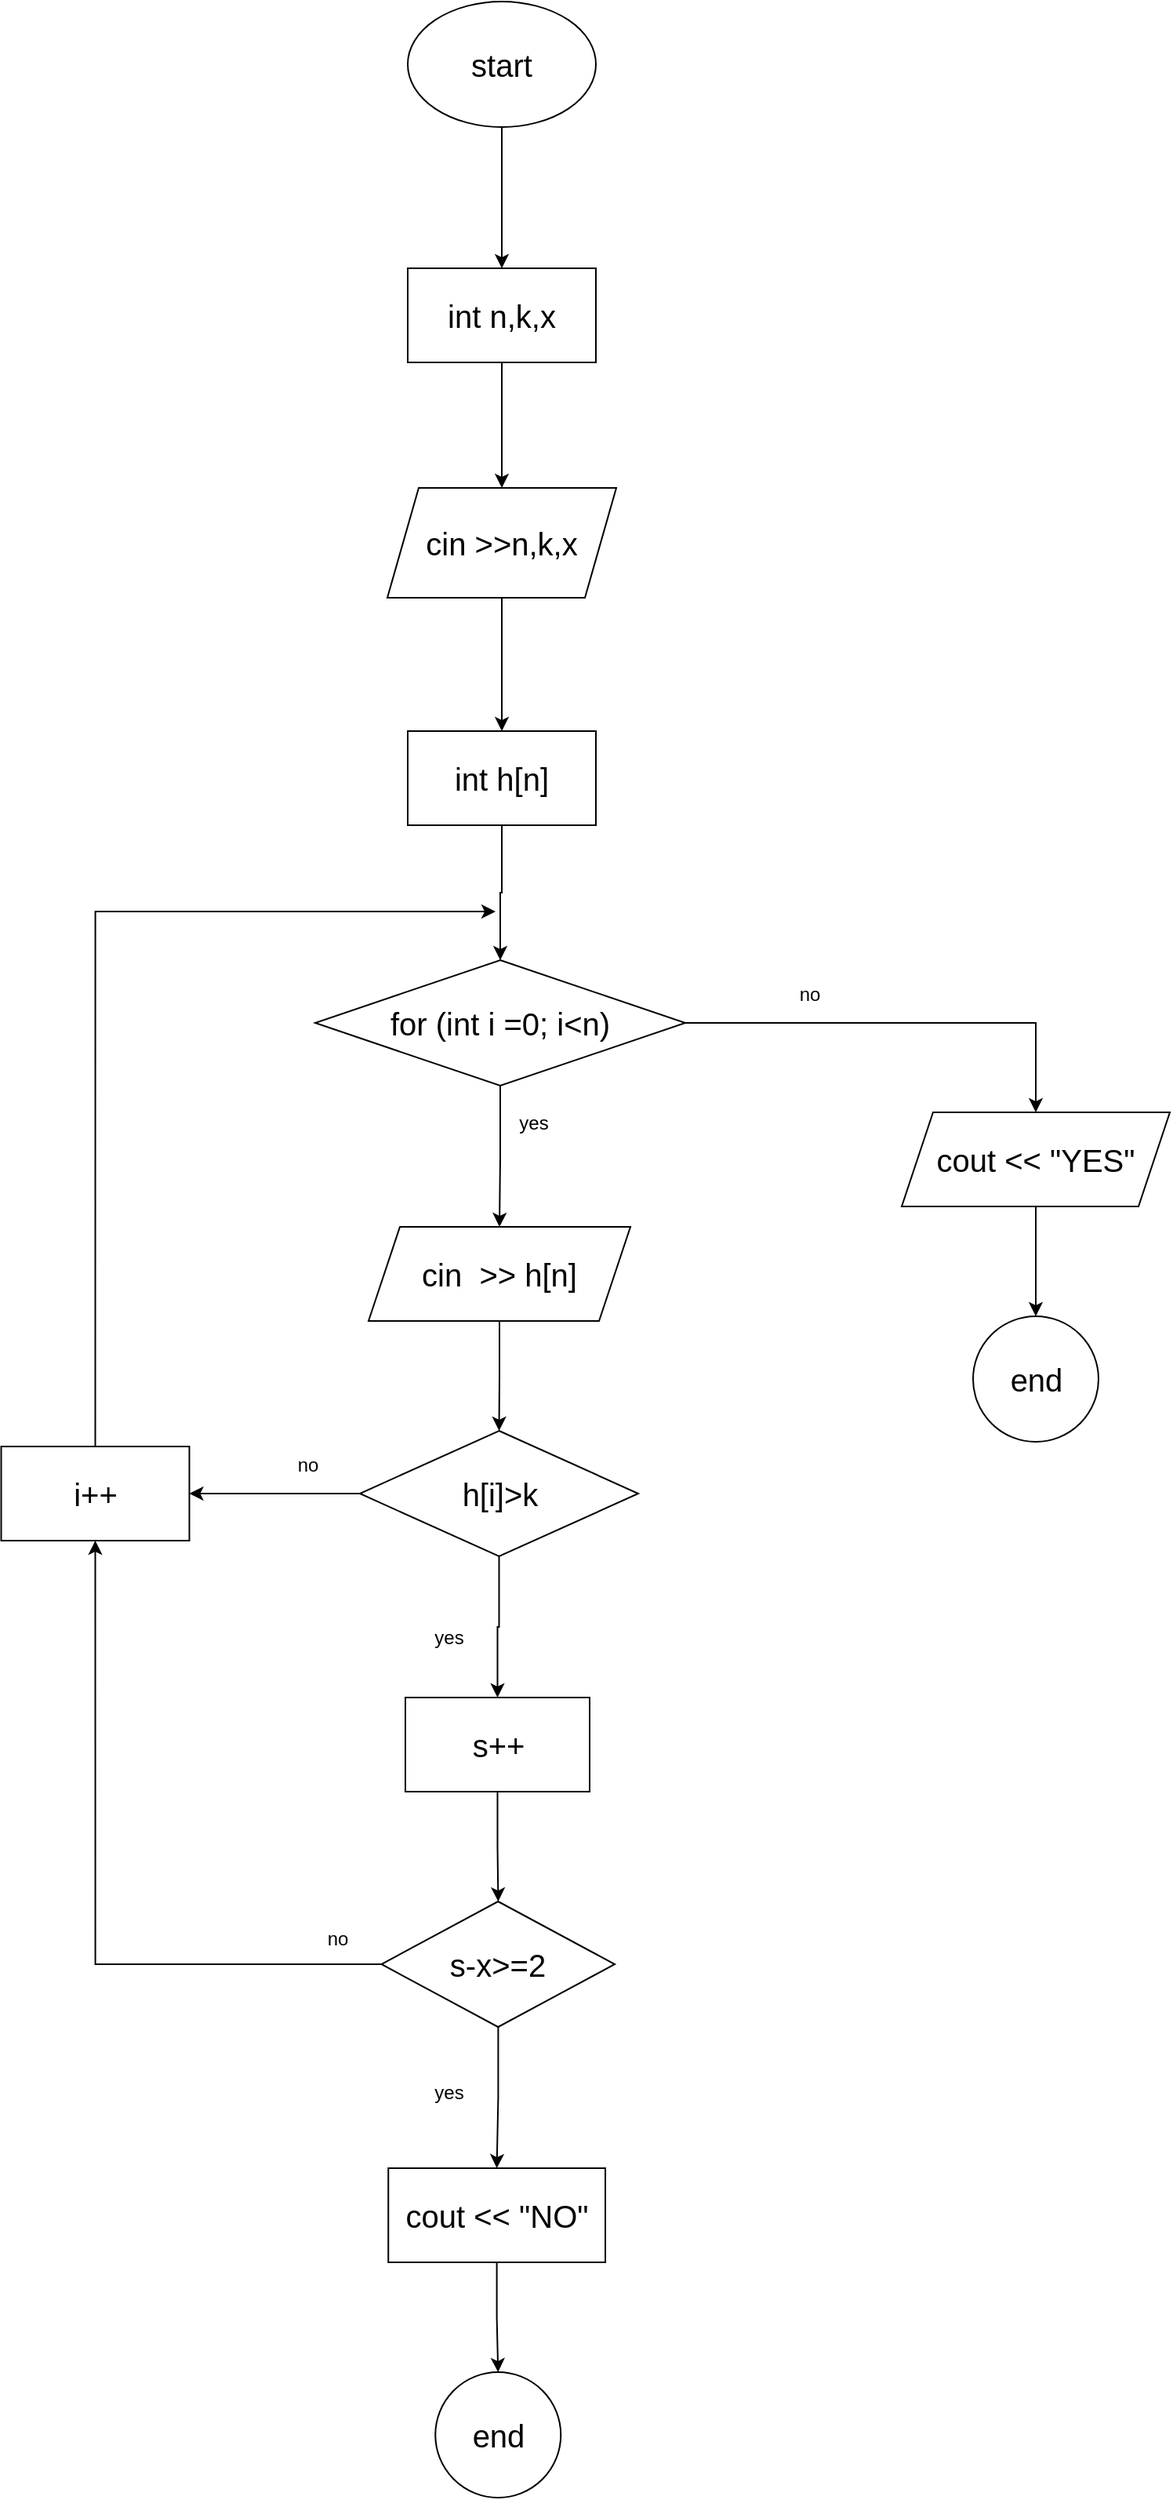 <mxfile version="24.7.17">
  <diagram name="Сторінка-1" id="ipd86VKXyD0MnjzgzBQY">
    <mxGraphModel dx="954" dy="657" grid="1" gridSize="10" guides="1" tooltips="1" connect="1" arrows="1" fold="1" page="1" pageScale="1" pageWidth="827" pageHeight="1169" math="0" shadow="0">
      <root>
        <mxCell id="0" />
        <mxCell id="1" parent="0" />
        <mxCell id="7SKCIVAx58QdzPnPzdH6-3" value="" style="edgeStyle=orthogonalEdgeStyle;rounded=0;orthogonalLoop=1;jettySize=auto;html=1;" parent="1" source="7SKCIVAx58QdzPnPzdH6-1" target="7SKCIVAx58QdzPnPzdH6-2" edge="1">
          <mxGeometry relative="1" as="geometry" />
        </mxCell>
        <mxCell id="7SKCIVAx58QdzPnPzdH6-1" value="&lt;font style=&quot;font-size: 20px;&quot;&gt;start&lt;/font&gt;" style="ellipse;whiteSpace=wrap;html=1;" parent="1" vertex="1">
          <mxGeometry x="354" y="10" width="120" height="80" as="geometry" />
        </mxCell>
        <mxCell id="7SKCIVAx58QdzPnPzdH6-6" value="" style="edgeStyle=orthogonalEdgeStyle;rounded=0;orthogonalLoop=1;jettySize=auto;html=1;" parent="1" source="7SKCIVAx58QdzPnPzdH6-2" target="7SKCIVAx58QdzPnPzdH6-5" edge="1">
          <mxGeometry relative="1" as="geometry" />
        </mxCell>
        <mxCell id="7SKCIVAx58QdzPnPzdH6-2" value="&lt;font style=&quot;font-size: 20px;&quot;&gt;int n,k,x&lt;/font&gt;" style="whiteSpace=wrap;html=1;" parent="1" vertex="1">
          <mxGeometry x="354" y="180" width="120" height="60" as="geometry" />
        </mxCell>
        <mxCell id="7SKCIVAx58QdzPnPzdH6-10" value="" style="edgeStyle=orthogonalEdgeStyle;rounded=0;orthogonalLoop=1;jettySize=auto;html=1;" parent="1" source="7SKCIVAx58QdzPnPzdH6-5" target="7SKCIVAx58QdzPnPzdH6-9" edge="1">
          <mxGeometry relative="1" as="geometry" />
        </mxCell>
        <mxCell id="7SKCIVAx58QdzPnPzdH6-5" value="&lt;font style=&quot;font-size: 20px;&quot;&gt;cin &amp;gt;&amp;gt;n,k,x&lt;/font&gt;" style="shape=parallelogram;perimeter=parallelogramPerimeter;whiteSpace=wrap;html=1;fixedSize=1;" parent="1" vertex="1">
          <mxGeometry x="341" y="320" width="146" height="70" as="geometry" />
        </mxCell>
        <mxCell id="7SKCIVAx58QdzPnPzdH6-12" value="" style="edgeStyle=orthogonalEdgeStyle;rounded=0;orthogonalLoop=1;jettySize=auto;html=1;" parent="1" source="7SKCIVAx58QdzPnPzdH6-9" target="7SKCIVAx58QdzPnPzdH6-11" edge="1">
          <mxGeometry relative="1" as="geometry" />
        </mxCell>
        <mxCell id="7SKCIVAx58QdzPnPzdH6-9" value="&lt;font style=&quot;font-size: 20px;&quot;&gt;int h[n]&lt;/font&gt;" style="whiteSpace=wrap;html=1;" parent="1" vertex="1">
          <mxGeometry x="354" y="475" width="120" height="60" as="geometry" />
        </mxCell>
        <mxCell id="7SKCIVAx58QdzPnPzdH6-16" value="" style="edgeStyle=orthogonalEdgeStyle;rounded=0;orthogonalLoop=1;jettySize=auto;html=1;" parent="1" source="7SKCIVAx58QdzPnPzdH6-11" target="7SKCIVAx58QdzPnPzdH6-15" edge="1">
          <mxGeometry relative="1" as="geometry" />
        </mxCell>
        <mxCell id="7SKCIVAx58QdzPnPzdH6-34" value="" style="edgeStyle=orthogonalEdgeStyle;rounded=0;orthogonalLoop=1;jettySize=auto;html=1;" parent="1" source="7SKCIVAx58QdzPnPzdH6-11" target="7SKCIVAx58QdzPnPzdH6-33" edge="1">
          <mxGeometry relative="1" as="geometry" />
        </mxCell>
        <mxCell id="7SKCIVAx58QdzPnPzdH6-11" value="&lt;font style=&quot;font-size: 20px;&quot;&gt;for (int i =0; i&amp;lt;n)&lt;/font&gt;" style="rhombus;whiteSpace=wrap;html=1;" parent="1" vertex="1">
          <mxGeometry x="295" y="621" width="236" height="80" as="geometry" />
        </mxCell>
        <mxCell id="7SKCIVAx58QdzPnPzdH6-18" value="" style="edgeStyle=orthogonalEdgeStyle;rounded=0;orthogonalLoop=1;jettySize=auto;html=1;" parent="1" source="7SKCIVAx58QdzPnPzdH6-15" target="7SKCIVAx58QdzPnPzdH6-17" edge="1">
          <mxGeometry relative="1" as="geometry" />
        </mxCell>
        <mxCell id="7SKCIVAx58QdzPnPzdH6-15" value="&lt;font style=&quot;font-size: 20px;&quot;&gt;cin&amp;nbsp; &amp;gt;&amp;gt; h[n]&lt;/font&gt;" style="shape=parallelogram;perimeter=parallelogramPerimeter;whiteSpace=wrap;html=1;fixedSize=1;" parent="1" vertex="1">
          <mxGeometry x="329" y="791" width="167" height="60" as="geometry" />
        </mxCell>
        <mxCell id="7SKCIVAx58QdzPnPzdH6-20" value="" style="edgeStyle=orthogonalEdgeStyle;rounded=0;orthogonalLoop=1;jettySize=auto;html=1;" parent="1" source="7SKCIVAx58QdzPnPzdH6-17" target="7SKCIVAx58QdzPnPzdH6-19" edge="1">
          <mxGeometry relative="1" as="geometry" />
        </mxCell>
        <mxCell id="7SKCIVAx58QdzPnPzdH6-29" value="" style="edgeStyle=orthogonalEdgeStyle;rounded=0;orthogonalLoop=1;jettySize=auto;html=1;" parent="1" source="7SKCIVAx58QdzPnPzdH6-17" target="7SKCIVAx58QdzPnPzdH6-28" edge="1">
          <mxGeometry relative="1" as="geometry" />
        </mxCell>
        <mxCell id="7SKCIVAx58QdzPnPzdH6-17" value="&lt;font style=&quot;font-size: 20px;&quot;&gt;h[i]&amp;gt;k&lt;/font&gt;" style="rhombus;whiteSpace=wrap;html=1;" parent="1" vertex="1">
          <mxGeometry x="323.5" y="921" width="177.5" height="80" as="geometry" />
        </mxCell>
        <mxCell id="7SKCIVAx58QdzPnPzdH6-23" value="" style="edgeStyle=orthogonalEdgeStyle;rounded=0;orthogonalLoop=1;jettySize=auto;html=1;" parent="1" source="7SKCIVAx58QdzPnPzdH6-19" target="7SKCIVAx58QdzPnPzdH6-22" edge="1">
          <mxGeometry relative="1" as="geometry" />
        </mxCell>
        <mxCell id="7SKCIVAx58QdzPnPzdH6-19" value="&lt;font style=&quot;font-size: 20px;&quot;&gt;s++&lt;/font&gt;" style="whiteSpace=wrap;html=1;" parent="1" vertex="1">
          <mxGeometry x="352.5" y="1091" width="117.5" height="60" as="geometry" />
        </mxCell>
        <mxCell id="7SKCIVAx58QdzPnPzdH6-25" value="" style="edgeStyle=orthogonalEdgeStyle;rounded=0;orthogonalLoop=1;jettySize=auto;html=1;" parent="1" source="7SKCIVAx58QdzPnPzdH6-22" target="7SKCIVAx58QdzPnPzdH6-24" edge="1">
          <mxGeometry relative="1" as="geometry" />
        </mxCell>
        <mxCell id="7SKCIVAx58QdzPnPzdH6-30" style="edgeStyle=orthogonalEdgeStyle;rounded=0;orthogonalLoop=1;jettySize=auto;html=1;exitX=0;exitY=0.5;exitDx=0;exitDy=0;entryX=0.5;entryY=1;entryDx=0;entryDy=0;" parent="1" source="7SKCIVAx58QdzPnPzdH6-22" target="7SKCIVAx58QdzPnPzdH6-28" edge="1">
          <mxGeometry relative="1" as="geometry" />
        </mxCell>
        <mxCell id="7SKCIVAx58QdzPnPzdH6-22" value="&lt;font style=&quot;font-size: 20px;&quot;&gt;s-x&amp;gt;=2&lt;/font&gt;" style="rhombus;whiteSpace=wrap;html=1;" parent="1" vertex="1">
          <mxGeometry x="337.25" y="1221" width="148.75" height="80" as="geometry" />
        </mxCell>
        <mxCell id="7SKCIVAx58QdzPnPzdH6-27" value="" style="edgeStyle=orthogonalEdgeStyle;rounded=0;orthogonalLoop=1;jettySize=auto;html=1;" parent="1" source="7SKCIVAx58QdzPnPzdH6-24" target="7SKCIVAx58QdzPnPzdH6-26" edge="1">
          <mxGeometry relative="1" as="geometry" />
        </mxCell>
        <mxCell id="7SKCIVAx58QdzPnPzdH6-24" value="&lt;font style=&quot;font-size: 20px;&quot;&gt;cout &amp;lt;&amp;lt; &quot;NO&quot;&lt;/font&gt;" style="whiteSpace=wrap;html=1;" parent="1" vertex="1">
          <mxGeometry x="341.63" y="1391" width="138.38" height="60" as="geometry" />
        </mxCell>
        <mxCell id="7SKCIVAx58QdzPnPzdH6-26" value="&lt;font style=&quot;font-size: 20px;&quot;&gt;end&lt;/font&gt;" style="ellipse;whiteSpace=wrap;html=1;" parent="1" vertex="1">
          <mxGeometry x="371.625" y="1521" width="80" height="80" as="geometry" />
        </mxCell>
        <mxCell id="7SKCIVAx58QdzPnPzdH6-32" style="edgeStyle=orthogonalEdgeStyle;rounded=0;orthogonalLoop=1;jettySize=auto;html=1;exitX=0.5;exitY=0;exitDx=0;exitDy=0;" parent="1" source="7SKCIVAx58QdzPnPzdH6-28" edge="1">
          <mxGeometry relative="1" as="geometry">
            <mxPoint x="410" y="590" as="targetPoint" />
            <Array as="points">
              <mxPoint x="155" y="590" />
            </Array>
          </mxGeometry>
        </mxCell>
        <mxCell id="7SKCIVAx58QdzPnPzdH6-28" value="&lt;font style=&quot;font-size: 20px;&quot;&gt;i++&lt;/font&gt;" style="whiteSpace=wrap;html=1;" parent="1" vertex="1">
          <mxGeometry x="94.75" y="931" width="120" height="60" as="geometry" />
        </mxCell>
        <mxCell id="7SKCIVAx58QdzPnPzdH6-36" value="" style="edgeStyle=orthogonalEdgeStyle;rounded=0;orthogonalLoop=1;jettySize=auto;html=1;" parent="1" source="7SKCIVAx58QdzPnPzdH6-33" target="7SKCIVAx58QdzPnPzdH6-35" edge="1">
          <mxGeometry relative="1" as="geometry" />
        </mxCell>
        <mxCell id="7SKCIVAx58QdzPnPzdH6-33" value="&lt;span style=&quot;font-size: 20px;&quot;&gt;cout &amp;lt;&amp;lt; &quot;YES&quot;&lt;/span&gt;" style="shape=parallelogram;perimeter=parallelogramPerimeter;whiteSpace=wrap;html=1;fixedSize=1;" parent="1" vertex="1">
          <mxGeometry x="669" y="718" width="171" height="60" as="geometry" />
        </mxCell>
        <mxCell id="7SKCIVAx58QdzPnPzdH6-35" value="&lt;font style=&quot;font-size: 20px;&quot;&gt;end&lt;/font&gt;" style="ellipse;whiteSpace=wrap;html=1;" parent="1" vertex="1">
          <mxGeometry x="714.5" y="848" width="80" height="80" as="geometry" />
        </mxCell>
        <mxCell id="rlebSgXcaZrilzzTh2PQ-1" value="no" style="text;html=1;align=center;verticalAlign=middle;resizable=0;points=[];autosize=1;strokeColor=none;fillColor=none;" vertex="1" parent="1">
          <mxGeometry x="590" y="628" width="40" height="30" as="geometry" />
        </mxCell>
        <mxCell id="rlebSgXcaZrilzzTh2PQ-2" value="yes" style="text;html=1;align=center;verticalAlign=middle;resizable=0;points=[];autosize=1;strokeColor=none;fillColor=none;" vertex="1" parent="1">
          <mxGeometry x="414" y="710" width="40" height="30" as="geometry" />
        </mxCell>
        <mxCell id="rlebSgXcaZrilzzTh2PQ-3" value="yes" style="text;html=1;align=center;verticalAlign=middle;resizable=0;points=[];autosize=1;strokeColor=none;fillColor=none;" vertex="1" parent="1">
          <mxGeometry x="360" y="1038" width="40" height="30" as="geometry" />
        </mxCell>
        <mxCell id="rlebSgXcaZrilzzTh2PQ-4" value="no" style="text;html=1;align=center;verticalAlign=middle;resizable=0;points=[];autosize=1;strokeColor=none;fillColor=none;" vertex="1" parent="1">
          <mxGeometry x="270" y="928" width="40" height="30" as="geometry" />
        </mxCell>
        <mxCell id="rlebSgXcaZrilzzTh2PQ-5" value="no" style="text;html=1;align=center;verticalAlign=middle;resizable=0;points=[];autosize=1;strokeColor=none;fillColor=none;" vertex="1" parent="1">
          <mxGeometry x="289" y="1230" width="40" height="30" as="geometry" />
        </mxCell>
        <mxCell id="rlebSgXcaZrilzzTh2PQ-6" value="yes" style="text;html=1;align=center;verticalAlign=middle;resizable=0;points=[];autosize=1;strokeColor=none;fillColor=none;" vertex="1" parent="1">
          <mxGeometry x="360" y="1328" width="40" height="30" as="geometry" />
        </mxCell>
      </root>
    </mxGraphModel>
  </diagram>
</mxfile>
